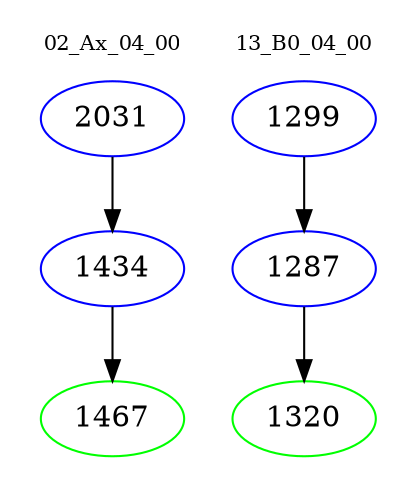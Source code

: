 digraph{
subgraph cluster_0 {
color = white
label = "02_Ax_04_00";
fontsize=10;
T0_2031 [label="2031", color="blue"]
T0_2031 -> T0_1434 [color="black"]
T0_1434 [label="1434", color="blue"]
T0_1434 -> T0_1467 [color="black"]
T0_1467 [label="1467", color="green"]
}
subgraph cluster_1 {
color = white
label = "13_B0_04_00";
fontsize=10;
T1_1299 [label="1299", color="blue"]
T1_1299 -> T1_1287 [color="black"]
T1_1287 [label="1287", color="blue"]
T1_1287 -> T1_1320 [color="black"]
T1_1320 [label="1320", color="green"]
}
}
